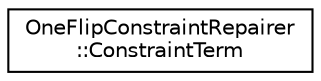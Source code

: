 digraph "Graphical Class Hierarchy"
{
 // LATEX_PDF_SIZE
  edge [fontname="Helvetica",fontsize="10",labelfontname="Helvetica",labelfontsize="10"];
  node [fontname="Helvetica",fontsize="10",shape=record];
  rankdir="LR";
  Node0 [label="OneFlipConstraintRepairer\l::ConstraintTerm",height=0.2,width=0.4,color="black", fillcolor="white", style="filled",URL="$structoperations__research_1_1bop_1_1_one_flip_constraint_repairer_1_1_constraint_term.html",tooltip=" "];
}
